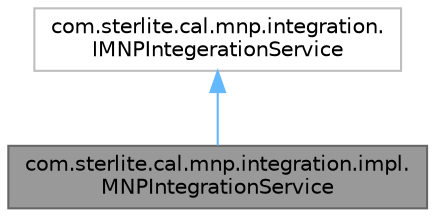 digraph "com.sterlite.cal.mnp.integration.impl.MNPIntegrationService"
{
 // LATEX_PDF_SIZE
  bgcolor="transparent";
  edge [fontname=Helvetica,fontsize=10,labelfontname=Helvetica,labelfontsize=10];
  node [fontname=Helvetica,fontsize=10,shape=box,height=0.2,width=0.4];
  Node1 [id="Node000001",label="com.sterlite.cal.mnp.integration.impl.\lMNPIntegrationService",height=0.2,width=0.4,color="gray40", fillcolor="grey60", style="filled", fontcolor="black",tooltip=" "];
  Node2 -> Node1 [id="edge1_Node000001_Node000002",dir="back",color="steelblue1",style="solid",tooltip=" "];
  Node2 [id="Node000002",label="com.sterlite.cal.mnp.integration.\lIMNPIntegerationService",height=0.2,width=0.4,color="grey75", fillcolor="white", style="filled",URL="$interfacecom_1_1sterlite_1_1cal_1_1mnp_1_1integration_1_1_i_m_n_p_integeration_service.html",tooltip=" "];
}
